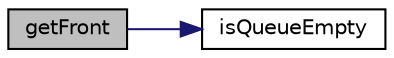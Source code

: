 digraph "getFront"
{
 // LATEX_PDF_SIZE
  edge [fontname="Helvetica",fontsize="10",labelfontname="Helvetica",labelfontsize="10"];
  node [fontname="Helvetica",fontsize="10",shape=record];
  rankdir="LR";
  Node1 [label="getFront",height=0.2,width=0.4,color="black", fillcolor="grey75", style="filled", fontcolor="black",tooltip="Returns the front element of the queue without removing it."];
  Node1 -> Node2 [color="midnightblue",fontsize="10",style="solid"];
  Node2 [label="isQueueEmpty",height=0.2,width=0.4,color="black", fillcolor="white", style="filled",URL="$queue_8h.html#a5202f46e8f5789ffe239ff23165e69e9",tooltip="Checks if the queue is empty."];
}
